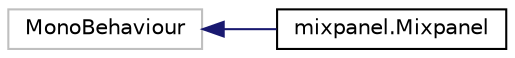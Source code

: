 digraph "Graphical Class Hierarchy"
{
 // INTERACTIVE_SVG=YES
  edge [fontname="Helvetica",fontsize="10",labelfontname="Helvetica",labelfontsize="10"];
  node [fontname="Helvetica",fontsize="10",shape=record];
  rankdir="LR";
  Node1 [label="MonoBehaviour",height=0.2,width=0.4,color="grey75", fillcolor="white", style="filled"];
  Node1 -> Node2 [dir="back",color="midnightblue",fontsize="10",style="solid",fontname="Helvetica"];
  Node2 [label="mixpanel.Mixpanel",height=0.2,width=0.4,color="black", fillcolor="white", style="filled",URL="$classmixpanel_1_1_mixpanel.html",tooltip="Core class for interacting with Mixpanel Analytics. "];
}
